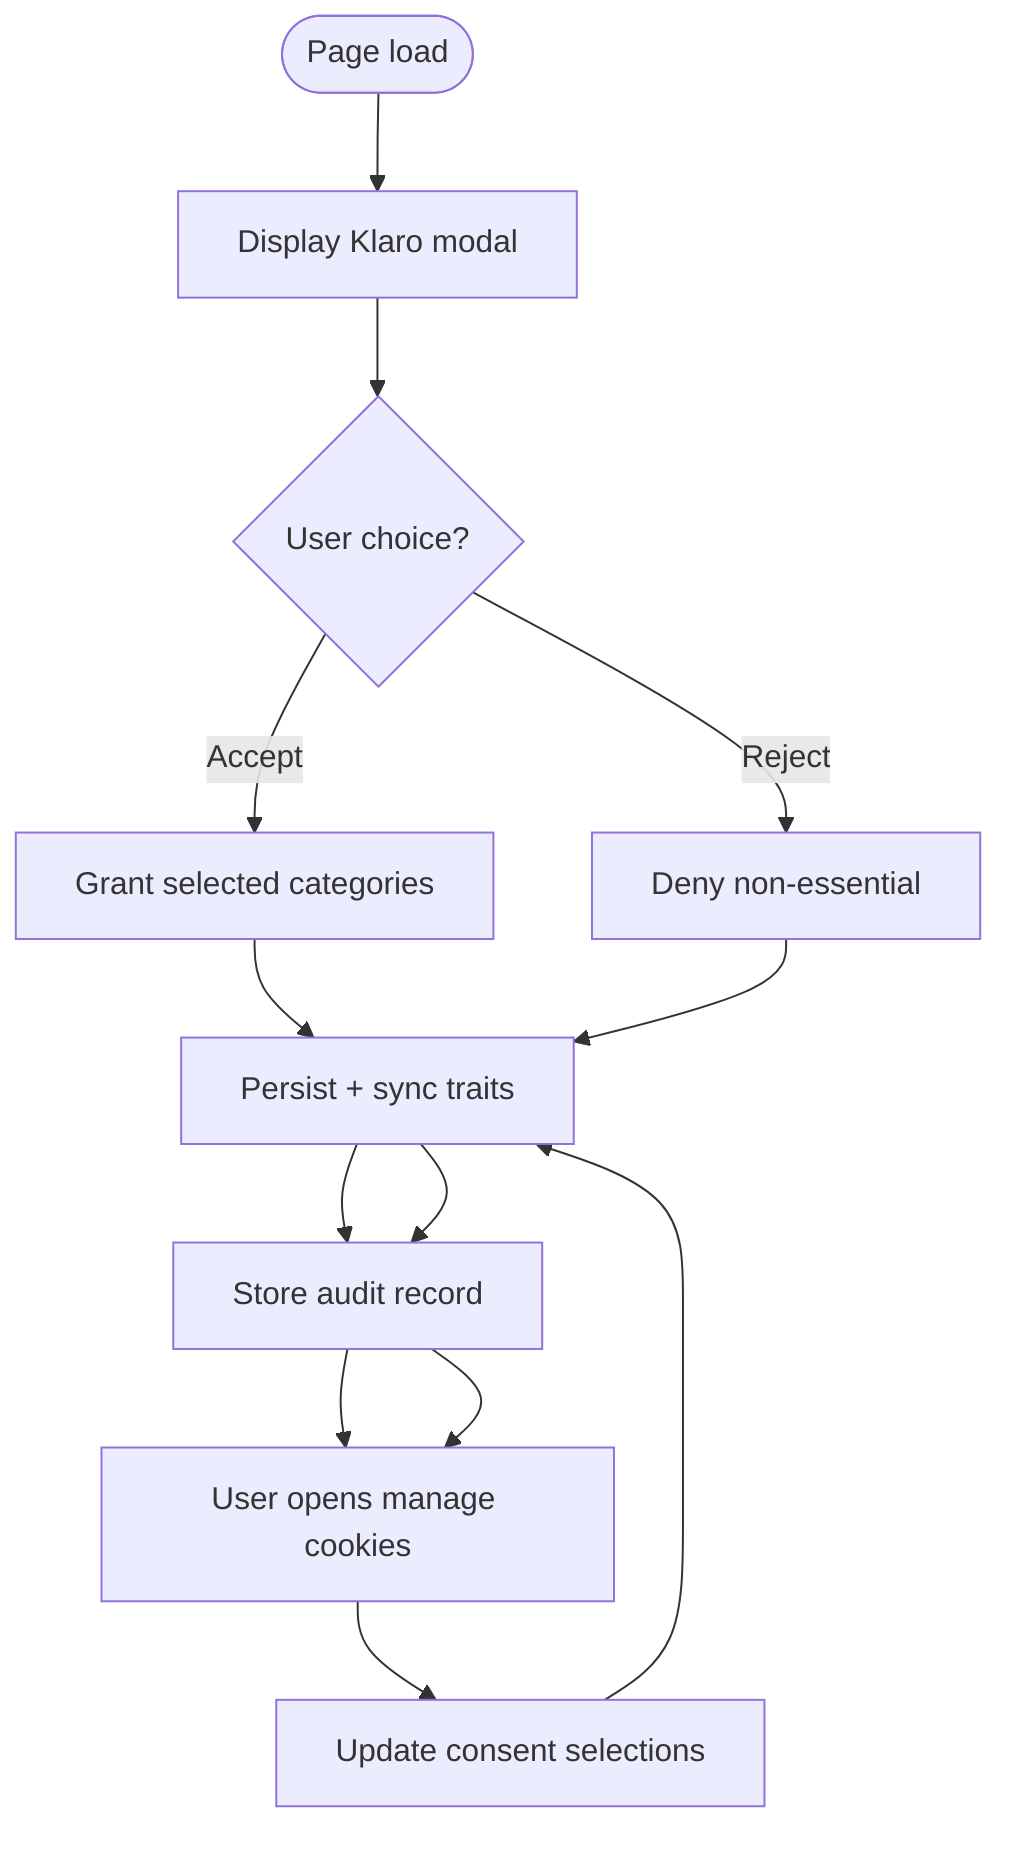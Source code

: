 flowchart TD
    load([Page load])
    showModal[Display Klaro modal]
    decision{User choice?}
    accept[Grant selected categories]
    reject[Deny non-essential]
    persist[Persist + sync traits]
    audit[Store audit record]
    manage[User opens manage cookies]
    update[Update consent selections]
    load --> showModal --> decision
    decision -->|Accept| accept --> persist --> audit --> manage
    decision -->|Reject| reject --> persist --> audit --> manage
    manage --> update --> persist